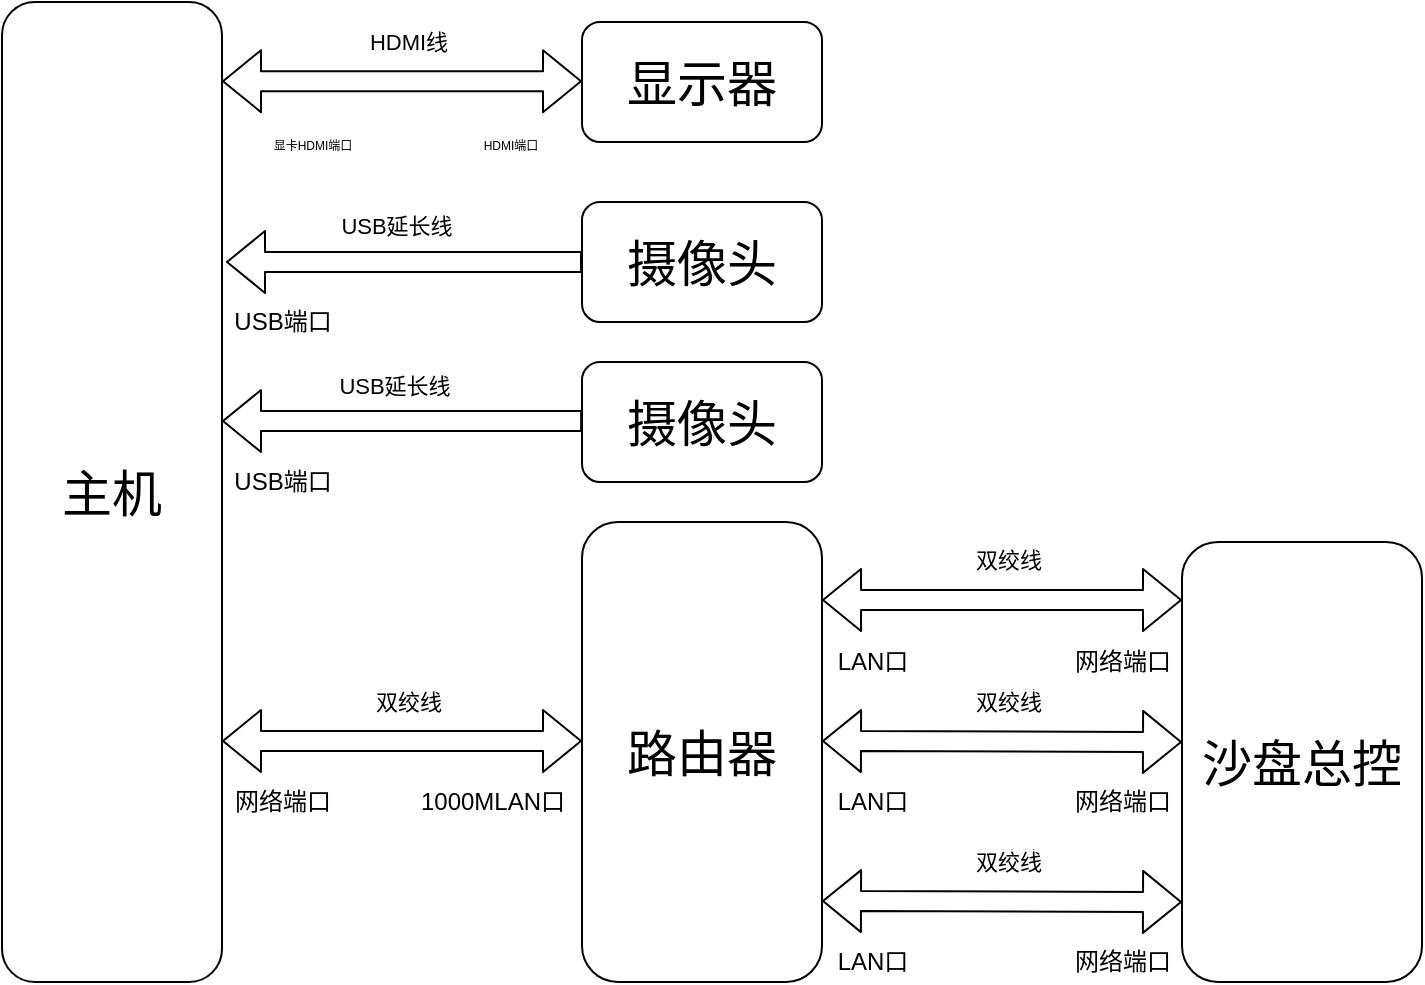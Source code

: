 <mxfile version="13.7.9" type="github">
  <diagram id="gZnFTPrB1tEjQrLRZTNM" name="Page-1">
    <mxGraphModel dx="981" dy="526" grid="1" gridSize="10" guides="1" tooltips="1" connect="1" arrows="1" fold="1" page="1" pageScale="1" pageWidth="827" pageHeight="1169" math="0" shadow="0">
      <root>
        <mxCell id="0" />
        <mxCell id="1" parent="0" />
        <mxCell id="XZHTAj7hTFUVzGtnX0nZ-1" value="&lt;font style=&quot;font-size: 25px&quot;&gt;主机&lt;/font&gt;" style="rounded=1;whiteSpace=wrap;html=1;" parent="1" vertex="1">
          <mxGeometry x="80" y="160" width="110" height="490" as="geometry" />
        </mxCell>
        <mxCell id="XZHTAj7hTFUVzGtnX0nZ-3" value="&lt;span style=&quot;font-size: 25px&quot;&gt;摄像头&lt;/span&gt;" style="rounded=1;whiteSpace=wrap;html=1;" parent="1" vertex="1">
          <mxGeometry x="370" y="340" width="120" height="60" as="geometry" />
        </mxCell>
        <mxCell id="XZHTAj7hTFUVzGtnX0nZ-4" value="&lt;span style=&quot;font-size: 25px&quot;&gt;摄像头&lt;/span&gt;" style="rounded=1;whiteSpace=wrap;html=1;" parent="1" vertex="1">
          <mxGeometry x="370" y="260" width="120" height="60" as="geometry" />
        </mxCell>
        <mxCell id="XZHTAj7hTFUVzGtnX0nZ-6" value="&lt;span style=&quot;font-size: 25px&quot;&gt;路由器&lt;/span&gt;" style="rounded=1;whiteSpace=wrap;html=1;" parent="1" vertex="1">
          <mxGeometry x="370" y="420" width="120" height="230" as="geometry" />
        </mxCell>
        <mxCell id="XZHTAj7hTFUVzGtnX0nZ-7" value="&lt;span style=&quot;font-size: 25px&quot;&gt;沙盘总控&lt;/span&gt;" style="rounded=1;whiteSpace=wrap;html=1;" parent="1" vertex="1">
          <mxGeometry x="670" y="430" width="120" height="220" as="geometry" />
        </mxCell>
        <mxCell id="XZHTAj7hTFUVzGtnX0nZ-11" value="" style="shape=flexArrow;endArrow=classic;startArrow=classic;html=1;" parent="1" edge="1">
          <mxGeometry width="50" height="50" relative="1" as="geometry">
            <mxPoint x="490" y="459" as="sourcePoint" />
            <mxPoint x="670" y="459" as="targetPoint" />
          </mxGeometry>
        </mxCell>
        <mxCell id="XZHTAj7hTFUVzGtnX0nZ-12" value="双绞线" style="edgeLabel;html=1;align=center;verticalAlign=middle;resizable=0;points=[];" parent="XZHTAj7hTFUVzGtnX0nZ-11" vertex="1" connectable="0">
          <mxGeometry x="0.39" y="-6" relative="1" as="geometry">
            <mxPoint x="-32" y="-26" as="offset" />
          </mxGeometry>
        </mxCell>
        <mxCell id="XZHTAj7hTFUVzGtnX0nZ-13" value="" style="shape=flexArrow;endArrow=classic;startArrow=classic;html=1;" parent="1" edge="1">
          <mxGeometry width="50" height="50" relative="1" as="geometry">
            <mxPoint x="190" y="529.5" as="sourcePoint" />
            <mxPoint x="370" y="529.5" as="targetPoint" />
          </mxGeometry>
        </mxCell>
        <mxCell id="XZHTAj7hTFUVzGtnX0nZ-14" value="双绞线" style="edgeLabel;html=1;align=center;verticalAlign=middle;resizable=0;points=[];" parent="XZHTAj7hTFUVzGtnX0nZ-13" vertex="1" connectable="0">
          <mxGeometry x="0.39" y="-6" relative="1" as="geometry">
            <mxPoint x="-32" y="-26" as="offset" />
          </mxGeometry>
        </mxCell>
        <mxCell id="XZHTAj7hTFUVzGtnX0nZ-16" value="双绞线" style="edgeLabel;html=1;align=center;verticalAlign=middle;resizable=0;points=[];" parent="1" vertex="1" connectable="0">
          <mxGeometry x="582.905" y="509.235" as="geometry" />
        </mxCell>
        <mxCell id="XZHTAj7hTFUVzGtnX0nZ-18" value="双绞线" style="edgeLabel;html=1;align=center;verticalAlign=middle;resizable=0;points=[];" parent="1" vertex="1" connectable="0">
          <mxGeometry x="582.905" y="589.235" as="geometry" />
        </mxCell>
        <mxCell id="XZHTAj7hTFUVzGtnX0nZ-19" value="" style="shape=flexArrow;endArrow=classic;startArrow=classic;html=1;exitX=1;exitY=0.186;exitDx=0;exitDy=0;exitPerimeter=0;" parent="1" edge="1">
          <mxGeometry width="50" height="50" relative="1" as="geometry">
            <mxPoint x="490" y="529.5" as="sourcePoint" />
            <mxPoint x="670" y="530" as="targetPoint" />
          </mxGeometry>
        </mxCell>
        <mxCell id="XZHTAj7hTFUVzGtnX0nZ-20" value="双绞线" style="edgeLabel;html=1;align=center;verticalAlign=middle;resizable=0;points=[];" parent="XZHTAj7hTFUVzGtnX0nZ-19" vertex="1" connectable="0">
          <mxGeometry x="0.39" y="-6" relative="1" as="geometry">
            <mxPoint x="-32" y="-26" as="offset" />
          </mxGeometry>
        </mxCell>
        <mxCell id="XZHTAj7hTFUVzGtnX0nZ-21" value="" style="shape=flexArrow;endArrow=classic;startArrow=classic;html=1;exitX=1;exitY=0.186;exitDx=0;exitDy=0;exitPerimeter=0;" parent="1" edge="1">
          <mxGeometry width="50" height="50" relative="1" as="geometry">
            <mxPoint x="490" y="609.5" as="sourcePoint" />
            <mxPoint x="670" y="610" as="targetPoint" />
          </mxGeometry>
        </mxCell>
        <mxCell id="XZHTAj7hTFUVzGtnX0nZ-22" value="双绞线" style="edgeLabel;html=1;align=center;verticalAlign=middle;resizable=0;points=[];" parent="XZHTAj7hTFUVzGtnX0nZ-21" vertex="1" connectable="0">
          <mxGeometry x="0.39" y="-6" relative="1" as="geometry">
            <mxPoint x="-32" y="-26" as="offset" />
          </mxGeometry>
        </mxCell>
        <mxCell id="tWqirmkFoCOq3ggY4I3j-3" value="USB延长线" style="shape=flexArrow;endArrow=classic;html=1;exitX=0;exitY=0.5;exitDx=0;exitDy=0;" edge="1" parent="1" source="XZHTAj7hTFUVzGtnX0nZ-4">
          <mxGeometry x="0.048" y="-18" width="50" height="50" relative="1" as="geometry">
            <mxPoint x="374" y="290" as="sourcePoint" />
            <mxPoint x="192" y="290" as="targetPoint" />
            <mxPoint as="offset" />
          </mxGeometry>
        </mxCell>
        <mxCell id="tWqirmkFoCOq3ggY4I3j-4" value="USB延长线" style="shape=flexArrow;endArrow=classic;html=1;exitX=0;exitY=0.5;exitDx=0;exitDy=0;entryX=0.999;entryY=0.081;entryDx=0;entryDy=0;entryPerimeter=0;" edge="1" parent="1">
          <mxGeometry x="0.048" y="-18" width="50" height="50" relative="1" as="geometry">
            <mxPoint x="370.07" y="369.53" as="sourcePoint" />
            <mxPoint x="190.0" y="369.5" as="targetPoint" />
            <mxPoint as="offset" />
          </mxGeometry>
        </mxCell>
        <mxCell id="tWqirmkFoCOq3ggY4I3j-5" value="&lt;span style=&quot;font-size: 25px&quot;&gt;显示器&lt;/span&gt;" style="rounded=1;whiteSpace=wrap;html=1;" vertex="1" parent="1">
          <mxGeometry x="370" y="170" width="120" height="60" as="geometry" />
        </mxCell>
        <mxCell id="tWqirmkFoCOq3ggY4I3j-6" value="" style="shape=flexArrow;endArrow=classic;startArrow=classic;html=1;" edge="1" parent="1">
          <mxGeometry width="50" height="50" relative="1" as="geometry">
            <mxPoint x="190" y="199.58" as="sourcePoint" />
            <mxPoint x="370" y="199.58" as="targetPoint" />
          </mxGeometry>
        </mxCell>
        <mxCell id="tWqirmkFoCOq3ggY4I3j-7" value="HDMI线" style="edgeLabel;html=1;align=center;verticalAlign=middle;resizable=0;points=[];" vertex="1" connectable="0" parent="tWqirmkFoCOq3ggY4I3j-6">
          <mxGeometry x="0.39" y="-6" relative="1" as="geometry">
            <mxPoint x="-32" y="-26" as="offset" />
          </mxGeometry>
        </mxCell>
        <mxCell id="tWqirmkFoCOq3ggY4I3j-10" value="USB端口" style="text;html=1;resizable=0;autosize=1;align=center;verticalAlign=middle;points=[];fillColor=none;strokeColor=none;rounded=0;" vertex="1" parent="1">
          <mxGeometry x="190" y="310" width="60" height="20" as="geometry" />
        </mxCell>
        <mxCell id="tWqirmkFoCOq3ggY4I3j-11" value="&lt;font style=&quot;font-size: 6px&quot;&gt;显卡HDMI端口&lt;/font&gt;" style="text;html=1;resizable=0;autosize=1;align=center;verticalAlign=middle;points=[];fillColor=none;strokeColor=none;rounded=0;" vertex="1" parent="1">
          <mxGeometry x="190" y="220" width="90" height="20" as="geometry" />
        </mxCell>
        <mxCell id="tWqirmkFoCOq3ggY4I3j-12" value="USB端口" style="text;html=1;resizable=0;autosize=1;align=center;verticalAlign=middle;points=[];fillColor=none;strokeColor=none;rounded=0;" vertex="1" parent="1">
          <mxGeometry x="190" y="390" width="60" height="20" as="geometry" />
        </mxCell>
        <mxCell id="tWqirmkFoCOq3ggY4I3j-13" value="网络端口" style="text;html=1;resizable=0;autosize=1;align=center;verticalAlign=middle;points=[];fillColor=none;strokeColor=none;rounded=0;" vertex="1" parent="1">
          <mxGeometry x="190" y="550" width="60" height="20" as="geometry" />
        </mxCell>
        <mxCell id="tWqirmkFoCOq3ggY4I3j-14" value="1000MLAN口" style="text;html=1;resizable=0;autosize=1;align=center;verticalAlign=middle;points=[];fillColor=none;strokeColor=none;rounded=0;" vertex="1" parent="1">
          <mxGeometry x="280" y="550" width="90" height="20" as="geometry" />
        </mxCell>
        <mxCell id="tWqirmkFoCOq3ggY4I3j-15" value="LAN口" style="text;html=1;resizable=0;autosize=1;align=center;verticalAlign=middle;points=[];fillColor=none;strokeColor=none;rounded=0;" vertex="1" parent="1">
          <mxGeometry x="490" y="480" width="50" height="20" as="geometry" />
        </mxCell>
        <mxCell id="tWqirmkFoCOq3ggY4I3j-16" value="LAN口" style="text;html=1;resizable=0;autosize=1;align=center;verticalAlign=middle;points=[];fillColor=none;strokeColor=none;rounded=0;" vertex="1" parent="1">
          <mxGeometry x="490" y="550" width="50" height="20" as="geometry" />
        </mxCell>
        <mxCell id="tWqirmkFoCOq3ggY4I3j-17" value="LAN口" style="text;html=1;resizable=0;autosize=1;align=center;verticalAlign=middle;points=[];fillColor=none;strokeColor=none;rounded=0;" vertex="1" parent="1">
          <mxGeometry x="490" y="630" width="50" height="20" as="geometry" />
        </mxCell>
        <mxCell id="tWqirmkFoCOq3ggY4I3j-19" value="网络端口" style="text;html=1;resizable=0;autosize=1;align=center;verticalAlign=middle;points=[];fillColor=none;strokeColor=none;rounded=0;" vertex="1" parent="1">
          <mxGeometry x="610" y="480" width="60" height="20" as="geometry" />
        </mxCell>
        <mxCell id="tWqirmkFoCOq3ggY4I3j-20" value="网络端口" style="text;html=1;resizable=0;autosize=1;align=center;verticalAlign=middle;points=[];fillColor=none;strokeColor=none;rounded=0;" vertex="1" parent="1">
          <mxGeometry x="610" y="550" width="60" height="20" as="geometry" />
        </mxCell>
        <mxCell id="tWqirmkFoCOq3ggY4I3j-21" value="网络端口" style="text;html=1;resizable=0;autosize=1;align=center;verticalAlign=middle;points=[];fillColor=none;strokeColor=none;rounded=0;" vertex="1" parent="1">
          <mxGeometry x="610" y="630" width="60" height="20" as="geometry" />
        </mxCell>
        <mxCell id="tWqirmkFoCOq3ggY4I3j-26" value="&lt;font style=&quot;font-size: 6px&quot;&gt;HDMI端口&lt;/font&gt;" style="text;html=1;resizable=0;autosize=1;align=center;verticalAlign=middle;points=[];fillColor=none;strokeColor=none;rounded=0;" vertex="1" parent="1">
          <mxGeometry x="299" y="220" width="70" height="20" as="geometry" />
        </mxCell>
      </root>
    </mxGraphModel>
  </diagram>
</mxfile>
